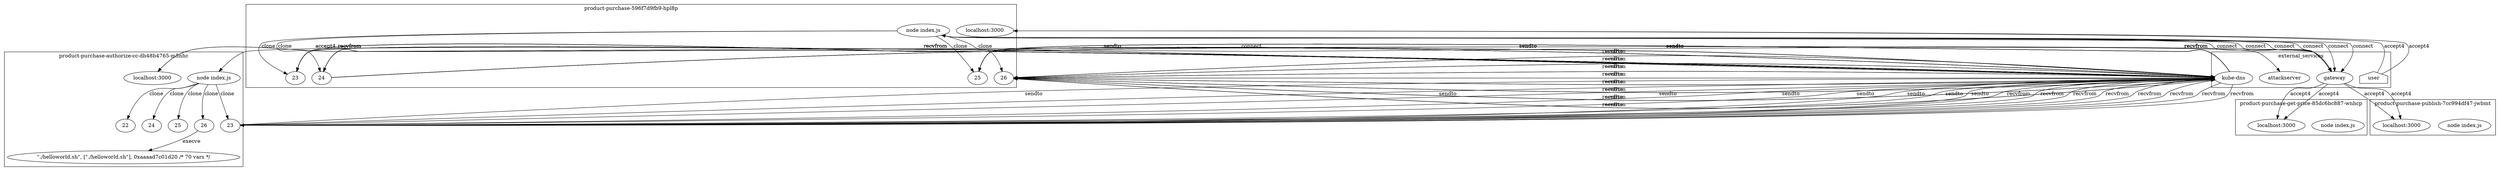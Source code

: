 digraph G {
	subgraph "cluster_ product-purchase-authorize-cc-db48b4765-m5nhc " {
		label=" product-purchase-authorize-cc-db48b4765-m5nhc "
		41682 [label="node index.js"]
		"product-purchase-authorize-cc_localhost_3000" [label="localhost:3000"]
		"product-purchase-authorize-cc_localhost_3000" [label="localhost:3000"]
		41682 -> 46624 [label=clone]
		41682 -> 46622 [label=clone]
		41682 -> 46632 [label=clone]
		41682 -> 46641 [label=clone]
		41682 -> 47105 [label=clone]
		46624 [label=22]
		46622 [label=23]
		46632 [label=24]
		46641 [label=25]
		47105 [label=26]
		" product-purchase-authorize-cc-db48b4765-m5nhc _./helloworld.sh" [label="\"./helloworld.sh\", [\"./helloworld.sh\"], 0xaaaad7c01d20 /* 70 vars */"]
		47105 -> " product-purchase-authorize-cc-db48b4765-m5nhc _./helloworld.sh" [label=execve]
	}
	subgraph "cluster_ product-purchase-596f7d9fb9-hpl8p " {
		label=" product-purchase-596f7d9fb9-hpl8p "
		42604 [label="node index.js"]
		"product-purchase_localhost_3000" [label="localhost:3000"]
		"product-purchase_localhost_3000" [label="localhost:3000"]
		42604 -> 46552 [label=clone]
		42604 -> 46564 [label=clone]
		42604 -> 46556 [label=clone]
		42604 -> 46574 [label=clone]
		46552 [label=23]
		46564 [label=24]
		46556 [label=25]
		46574 [label=26]
	}
	subgraph "cluster_ product-purchase-get-price-85dc6bc887-wnhcp " {
		label=" product-purchase-get-price-85dc6bc887-wnhcp "
		43817 [label="node index.js"]
		"product-purchase-get-price_localhost_3000" [label="localhost:3000"]
		"product-purchase-get-price_localhost_3000" [label="localhost:3000"]
	}
	subgraph "cluster_ product-purchase-publish-7cc994df47-jwbmt " {
		label=" product-purchase-publish-7cc994df47-jwbmt "
		45282 [label="node index.js"]
		"product-purchase-publish_localhost_3000" [label="localhost:3000"]
		"product-purchase-publish_localhost_3000" [label="localhost:3000"]
	}
	subgraph cluster_services {
		label=external_services
		user [shape=house]
		"10.107.89.58_8080" -> "product-purchase-authorize-cc_localhost_3000" [label=accept4]
		"10.107.89.58_8080" -> "product-purchase-authorize-cc_localhost_3000" [label=accept4]
		"10.99.254.68_8889" [label=attackserver]
		41682 -> "10.99.254.68_8889" [label=connect dir=both]
		"10.96.0.10_53" [label="kube-dns"]
		46622 -> "10.96.0.10_53" [label=sendto]
		"10.96.0.10_53" [label="kube-dns"]
		46622 -> "10.96.0.10_53" [label=sendto]
		"10.96.0.10_53" [label="kube-dns"]
		"10.96.0.10_53" -> 46622 [label=recvfrom]
		"10.96.0.10_53" [label="kube-dns"]
		"10.96.0.10_53" -> 46622 [label=recvfrom]
		"10.96.0.10_53" [label="kube-dns"]
		46622 -> "10.96.0.10_53" [label=sendto]
		"10.96.0.10_53" [label="kube-dns"]
		46622 -> "10.96.0.10_53" [label=sendto]
		"10.96.0.10_53" [label="kube-dns"]
		"10.96.0.10_53" -> 46622 [label=recvfrom]
		"10.96.0.10_53" [label="kube-dns"]
		"10.96.0.10_53" -> 46622 [label=recvfrom]
		"10.96.0.10_53" [label="kube-dns"]
		46622 -> "10.96.0.10_53" [label=sendto]
		"10.96.0.10_53" [label="kube-dns"]
		46622 -> "10.96.0.10_53" [label=sendto]
		"10.96.0.10_53" [label="kube-dns"]
		"10.96.0.10_53" -> 46622 [label=recvfrom]
		"10.96.0.10_53" [label="kube-dns"]
		"10.96.0.10_53" -> 46622 [label=recvfrom]
		"10.96.0.10_53" [label="kube-dns"]
		46622 -> "10.96.0.10_53" [label=sendto]
		"10.96.0.10_53" [label="kube-dns"]
		46622 -> "10.96.0.10_53" [label=sendto]
		"10.96.0.10_53" [label="kube-dns"]
		"10.96.0.10_53" -> 46622 [label=recvfrom]
		"10.96.0.10_53" [label="kube-dns"]
		"10.96.0.10_53" -> 46622 [label=recvfrom]
		user -> "product-purchase_localhost_3000" [label=accept4]
		user -> "product-purchase_localhost_3000" [label=accept4]
		"10.107.89.58_8080" [label=gateway]
		42604 -> "10.107.89.58_8080" [label=connect dir=both]
		"10.107.89.58_8080" [label=gateway]
		42604 -> "10.107.89.58_8080" [label=connect dir=both]
		"10.107.89.58_8080" [label=gateway]
		42604 -> "10.107.89.58_8080" [label=connect dir=both]
		"10.107.89.58_8080" [label=gateway]
		42604 -> "10.107.89.58_8080" [label=connect dir=both]
		"10.107.89.58_8080" [label=gateway]
		42604 -> "10.107.89.58_8080" [label=connect dir=both]
		"10.107.89.58_8080" [label=gateway]
		42604 -> "10.107.89.58_8080" [label=connect dir=both]
		"10.96.0.10_53" [label="kube-dns"]
		46552 -> "10.96.0.10_53" [label=sendto]
		"10.96.0.10_53" [label="kube-dns"]
		46552 -> "10.96.0.10_53" [label=sendto]
		"10.96.0.10_53" [label="kube-dns"]
		"10.96.0.10_53" -> 46552 [label=recvfrom]
		"10.96.0.10_53" [label="kube-dns"]
		"10.96.0.10_53" -> 46552 [label=recvfrom]
		"10.96.0.10_53" [label="kube-dns"]
		46552 -> "10.96.0.10_53" [label=sendto]
		"10.96.0.10_53" [label="kube-dns"]
		46552 -> "10.96.0.10_53" [label=sendto]
		"10.96.0.10_53" [label="kube-dns"]
		"10.96.0.10_53" -> 46552 [label=recvfrom]
		"10.96.0.10_53" [label="kube-dns"]
		"10.96.0.10_53" -> 46552 [label=recvfrom]
		"10.96.0.10_53" [label="kube-dns"]
		46552 -> "10.96.0.10_53" [label=sendto]
		"10.96.0.10_53" [label="kube-dns"]
		46552 -> "10.96.0.10_53" [label=sendto]
		"10.96.0.10_53" [label="kube-dns"]
		"10.96.0.10_53" -> 46552 [label=recvfrom]
		"10.96.0.10_53" [label="kube-dns"]
		"10.96.0.10_53" -> 46552 [label=recvfrom]
		"10.96.0.10_53" [label="kube-dns"]
		46552 -> "10.96.0.10_53" [label=sendto]
		"10.96.0.10_53" [label="kube-dns"]
		46552 -> "10.96.0.10_53" [label=sendto]
		"10.96.0.10_53" [label="kube-dns"]
		"10.96.0.10_53" -> 46552 [label=recvfrom]
		"10.96.0.10_53" [label="kube-dns"]
		"10.96.0.10_53" -> 46552 [label=recvfrom]
		"10.96.0.10_53" [label="kube-dns"]
		46552 -> "10.96.0.10_53" [label=sendto]
		"10.96.0.10_53" [label="kube-dns"]
		46552 -> "10.96.0.10_53" [label=sendto]
		"10.96.0.10_53" [label="kube-dns"]
		"10.96.0.10_53" -> 46552 [label=recvfrom]
		"10.96.0.10_53" [label="kube-dns"]
		"10.96.0.10_53" -> 46552 [label=recvfrom]
		"10.96.0.10_53" [label="kube-dns"]
		46552 -> "10.96.0.10_53" [label=sendto]
		"10.96.0.10_53" [label="kube-dns"]
		46552 -> "10.96.0.10_53" [label=sendto]
		"10.96.0.10_53" [label="kube-dns"]
		"10.96.0.10_53" -> 46552 [label=recvfrom]
		"10.96.0.10_53" [label="kube-dns"]
		"10.96.0.10_53" -> 46552 [label=recvfrom]
		"10.96.0.10_53" [label="kube-dns"]
		46552 -> "10.96.0.10_53" [label=sendto]
		"10.96.0.10_53" [label="kube-dns"]
		46552 -> "10.96.0.10_53" [label=sendto]
		"10.96.0.10_53" [label="kube-dns"]
		"10.96.0.10_53" -> 46552 [label=recvfrom]
		"10.96.0.10_53" [label="kube-dns"]
		"10.96.0.10_53" -> 46552 [label=recvfrom]
		"10.96.0.10_53" [label="kube-dns"]
		46552 -> "10.96.0.10_53" [label=sendto]
		"10.96.0.10_53" [label="kube-dns"]
		46552 -> "10.96.0.10_53" [label=sendto]
		"10.96.0.10_53" [label="kube-dns"]
		"10.96.0.10_53" -> 46552 [label=recvfrom]
		"10.96.0.10_53" [label="kube-dns"]
		"10.96.0.10_53" -> 46552 [label=recvfrom]
		"10.96.0.10_53" [label="kube-dns"]
		46564 -> "10.96.0.10_53" [label=sendto]
		"10.96.0.10_53" [label="kube-dns"]
		46564 -> "10.96.0.10_53" [label=sendto]
		"10.96.0.10_53" [label="kube-dns"]
		"10.96.0.10_53" -> 46564 [label=recvfrom]
		"10.96.0.10_53" [label="kube-dns"]
		"10.96.0.10_53" -> 46564 [label=recvfrom]
		"10.96.0.10_53" [label="kube-dns"]
		46564 -> "10.96.0.10_53" [label=sendto]
		"10.96.0.10_53" [label="kube-dns"]
		46564 -> "10.96.0.10_53" [label=sendto]
		"10.96.0.10_53" [label="kube-dns"]
		"10.96.0.10_53" -> 46564 [label=recvfrom]
		"10.96.0.10_53" [label="kube-dns"]
		"10.96.0.10_53" -> 46564 [label=recvfrom]
		"10.96.0.10_53" [label="kube-dns"]
		46564 -> "10.96.0.10_53" [label=sendto]
		"10.96.0.10_53" [label="kube-dns"]
		46564 -> "10.96.0.10_53" [label=sendto]
		"10.96.0.10_53" [label="kube-dns"]
		"10.96.0.10_53" -> 46564 [label=recvfrom]
		"10.96.0.10_53" [label="kube-dns"]
		"10.96.0.10_53" -> 46564 [label=recvfrom]
		"10.96.0.10_53" [label="kube-dns"]
		46564 -> "10.96.0.10_53" [label=sendto]
		"10.96.0.10_53" [label="kube-dns"]
		46564 -> "10.96.0.10_53" [label=sendto]
		"10.96.0.10_53" [label="kube-dns"]
		"10.96.0.10_53" -> 46564 [label=recvfrom]
		"10.96.0.10_53" [label="kube-dns"]
		"10.96.0.10_53" -> 46564 [label=recvfrom]
		"10.96.0.10_53" [label="kube-dns"]
		46556 -> "10.96.0.10_53" [label=sendto]
		"10.96.0.10_53" [label="kube-dns"]
		46556 -> "10.96.0.10_53" [label=sendto]
		"10.96.0.10_53" [label="kube-dns"]
		"10.96.0.10_53" -> 46556 [label=recvfrom]
		"10.96.0.10_53" [label="kube-dns"]
		"10.96.0.10_53" -> 46556 [label=recvfrom]
		"10.96.0.10_53" [label="kube-dns"]
		46556 -> "10.96.0.10_53" [label=sendto]
		"10.96.0.10_53" [label="kube-dns"]
		46556 -> "10.96.0.10_53" [label=sendto]
		"10.96.0.10_53" [label="kube-dns"]
		"10.96.0.10_53" -> 46556 [label=recvfrom]
		"10.96.0.10_53" [label="kube-dns"]
		"10.96.0.10_53" -> 46556 [label=recvfrom]
		"10.96.0.10_53" [label="kube-dns"]
		46556 -> "10.96.0.10_53" [label=sendto]
		"10.96.0.10_53" [label="kube-dns"]
		46556 -> "10.96.0.10_53" [label=sendto]
		"10.96.0.10_53" [label="kube-dns"]
		"10.96.0.10_53" -> 46556 [label=recvfrom]
		"10.96.0.10_53" [label="kube-dns"]
		"10.96.0.10_53" -> 46556 [label=recvfrom]
		"10.96.0.10_53" [label="kube-dns"]
		46556 -> "10.96.0.10_53" [label=sendto]
		"10.96.0.10_53" [label="kube-dns"]
		46556 -> "10.96.0.10_53" [label=sendto]
		"10.96.0.10_53" [label="kube-dns"]
		"10.96.0.10_53" -> 46556 [label=recvfrom]
		"10.96.0.10_53" [label="kube-dns"]
		"10.96.0.10_53" -> 46556 [label=recvfrom]
		"10.96.0.10_53" [label="kube-dns"]
		46556 -> "10.96.0.10_53" [label=sendto]
		"10.96.0.10_53" [label="kube-dns"]
		46556 -> "10.96.0.10_53" [label=sendto]
		"10.96.0.10_53" [label="kube-dns"]
		"10.96.0.10_53" -> 46556 [label=recvfrom]
		"10.96.0.10_53" [label="kube-dns"]
		"10.96.0.10_53" -> 46556 [label=recvfrom]
		"10.96.0.10_53" [label="kube-dns"]
		46556 -> "10.96.0.10_53" [label=sendto]
		"10.96.0.10_53" [label="kube-dns"]
		46556 -> "10.96.0.10_53" [label=sendto]
		"10.96.0.10_53" [label="kube-dns"]
		"10.96.0.10_53" -> 46556 [label=recvfrom]
		"10.96.0.10_53" [label="kube-dns"]
		"10.96.0.10_53" -> 46556 [label=recvfrom]
		"10.96.0.10_53" [label="kube-dns"]
		46556 -> "10.96.0.10_53" [label=sendto]
		"10.96.0.10_53" [label="kube-dns"]
		46556 -> "10.96.0.10_53" [label=sendto]
		"10.96.0.10_53" [label="kube-dns"]
		"10.96.0.10_53" -> 46556 [label=recvfrom]
		"10.96.0.10_53" [label="kube-dns"]
		"10.96.0.10_53" -> 46556 [label=recvfrom]
		"10.96.0.10_53" [label="kube-dns"]
		46556 -> "10.96.0.10_53" [label=sendto]
		"10.96.0.10_53" [label="kube-dns"]
		46556 -> "10.96.0.10_53" [label=sendto]
		"10.96.0.10_53" [label="kube-dns"]
		"10.96.0.10_53" -> 46556 [label=recvfrom]
		"10.96.0.10_53" [label="kube-dns"]
		"10.96.0.10_53" -> 46556 [label=recvfrom]
		"10.96.0.10_53" [label="kube-dns"]
		46574 -> "10.96.0.10_53" [label=sendto]
		"10.96.0.10_53" [label="kube-dns"]
		46574 -> "10.96.0.10_53" [label=sendto]
		"10.96.0.10_53" [label="kube-dns"]
		"10.96.0.10_53" -> 46574 [label=recvfrom]
		"10.96.0.10_53" [label="kube-dns"]
		"10.96.0.10_53" -> 46574 [label=recvfrom]
		"10.96.0.10_53" [label="kube-dns"]
		46574 -> "10.96.0.10_53" [label=sendto]
		"10.96.0.10_53" [label="kube-dns"]
		46574 -> "10.96.0.10_53" [label=sendto]
		"10.96.0.10_53" [label="kube-dns"]
		"10.96.0.10_53" -> 46574 [label=recvfrom]
		"10.96.0.10_53" [label="kube-dns"]
		"10.96.0.10_53" -> 46574 [label=recvfrom]
		"10.96.0.10_53" [label="kube-dns"]
		46574 -> "10.96.0.10_53" [label=sendto]
		"10.96.0.10_53" [label="kube-dns"]
		46574 -> "10.96.0.10_53" [label=sendto]
		"10.96.0.10_53" [label="kube-dns"]
		"10.96.0.10_53" -> 46574 [label=recvfrom]
		"10.96.0.10_53" [label="kube-dns"]
		"10.96.0.10_53" -> 46574 [label=recvfrom]
		"10.96.0.10_53" [label="kube-dns"]
		46574 -> "10.96.0.10_53" [label=sendto]
		"10.96.0.10_53" [label="kube-dns"]
		46574 -> "10.96.0.10_53" [label=sendto]
		"10.96.0.10_53" [label="kube-dns"]
		"10.96.0.10_53" -> 46574 [label=recvfrom]
		"10.96.0.10_53" [label="kube-dns"]
		"10.96.0.10_53" -> 46574 [label=recvfrom]
		"10.107.89.58_8080" -> "product-purchase-get-price_localhost_3000" [label=accept4]
		"10.107.89.58_8080" -> "product-purchase-get-price_localhost_3000" [label=accept4]
		"10.107.89.58_8080" -> "product-purchase-publish_localhost_3000" [label=accept4]
		"10.107.89.58_8080" -> "product-purchase-publish_localhost_3000" [label=accept4]
	}
}
